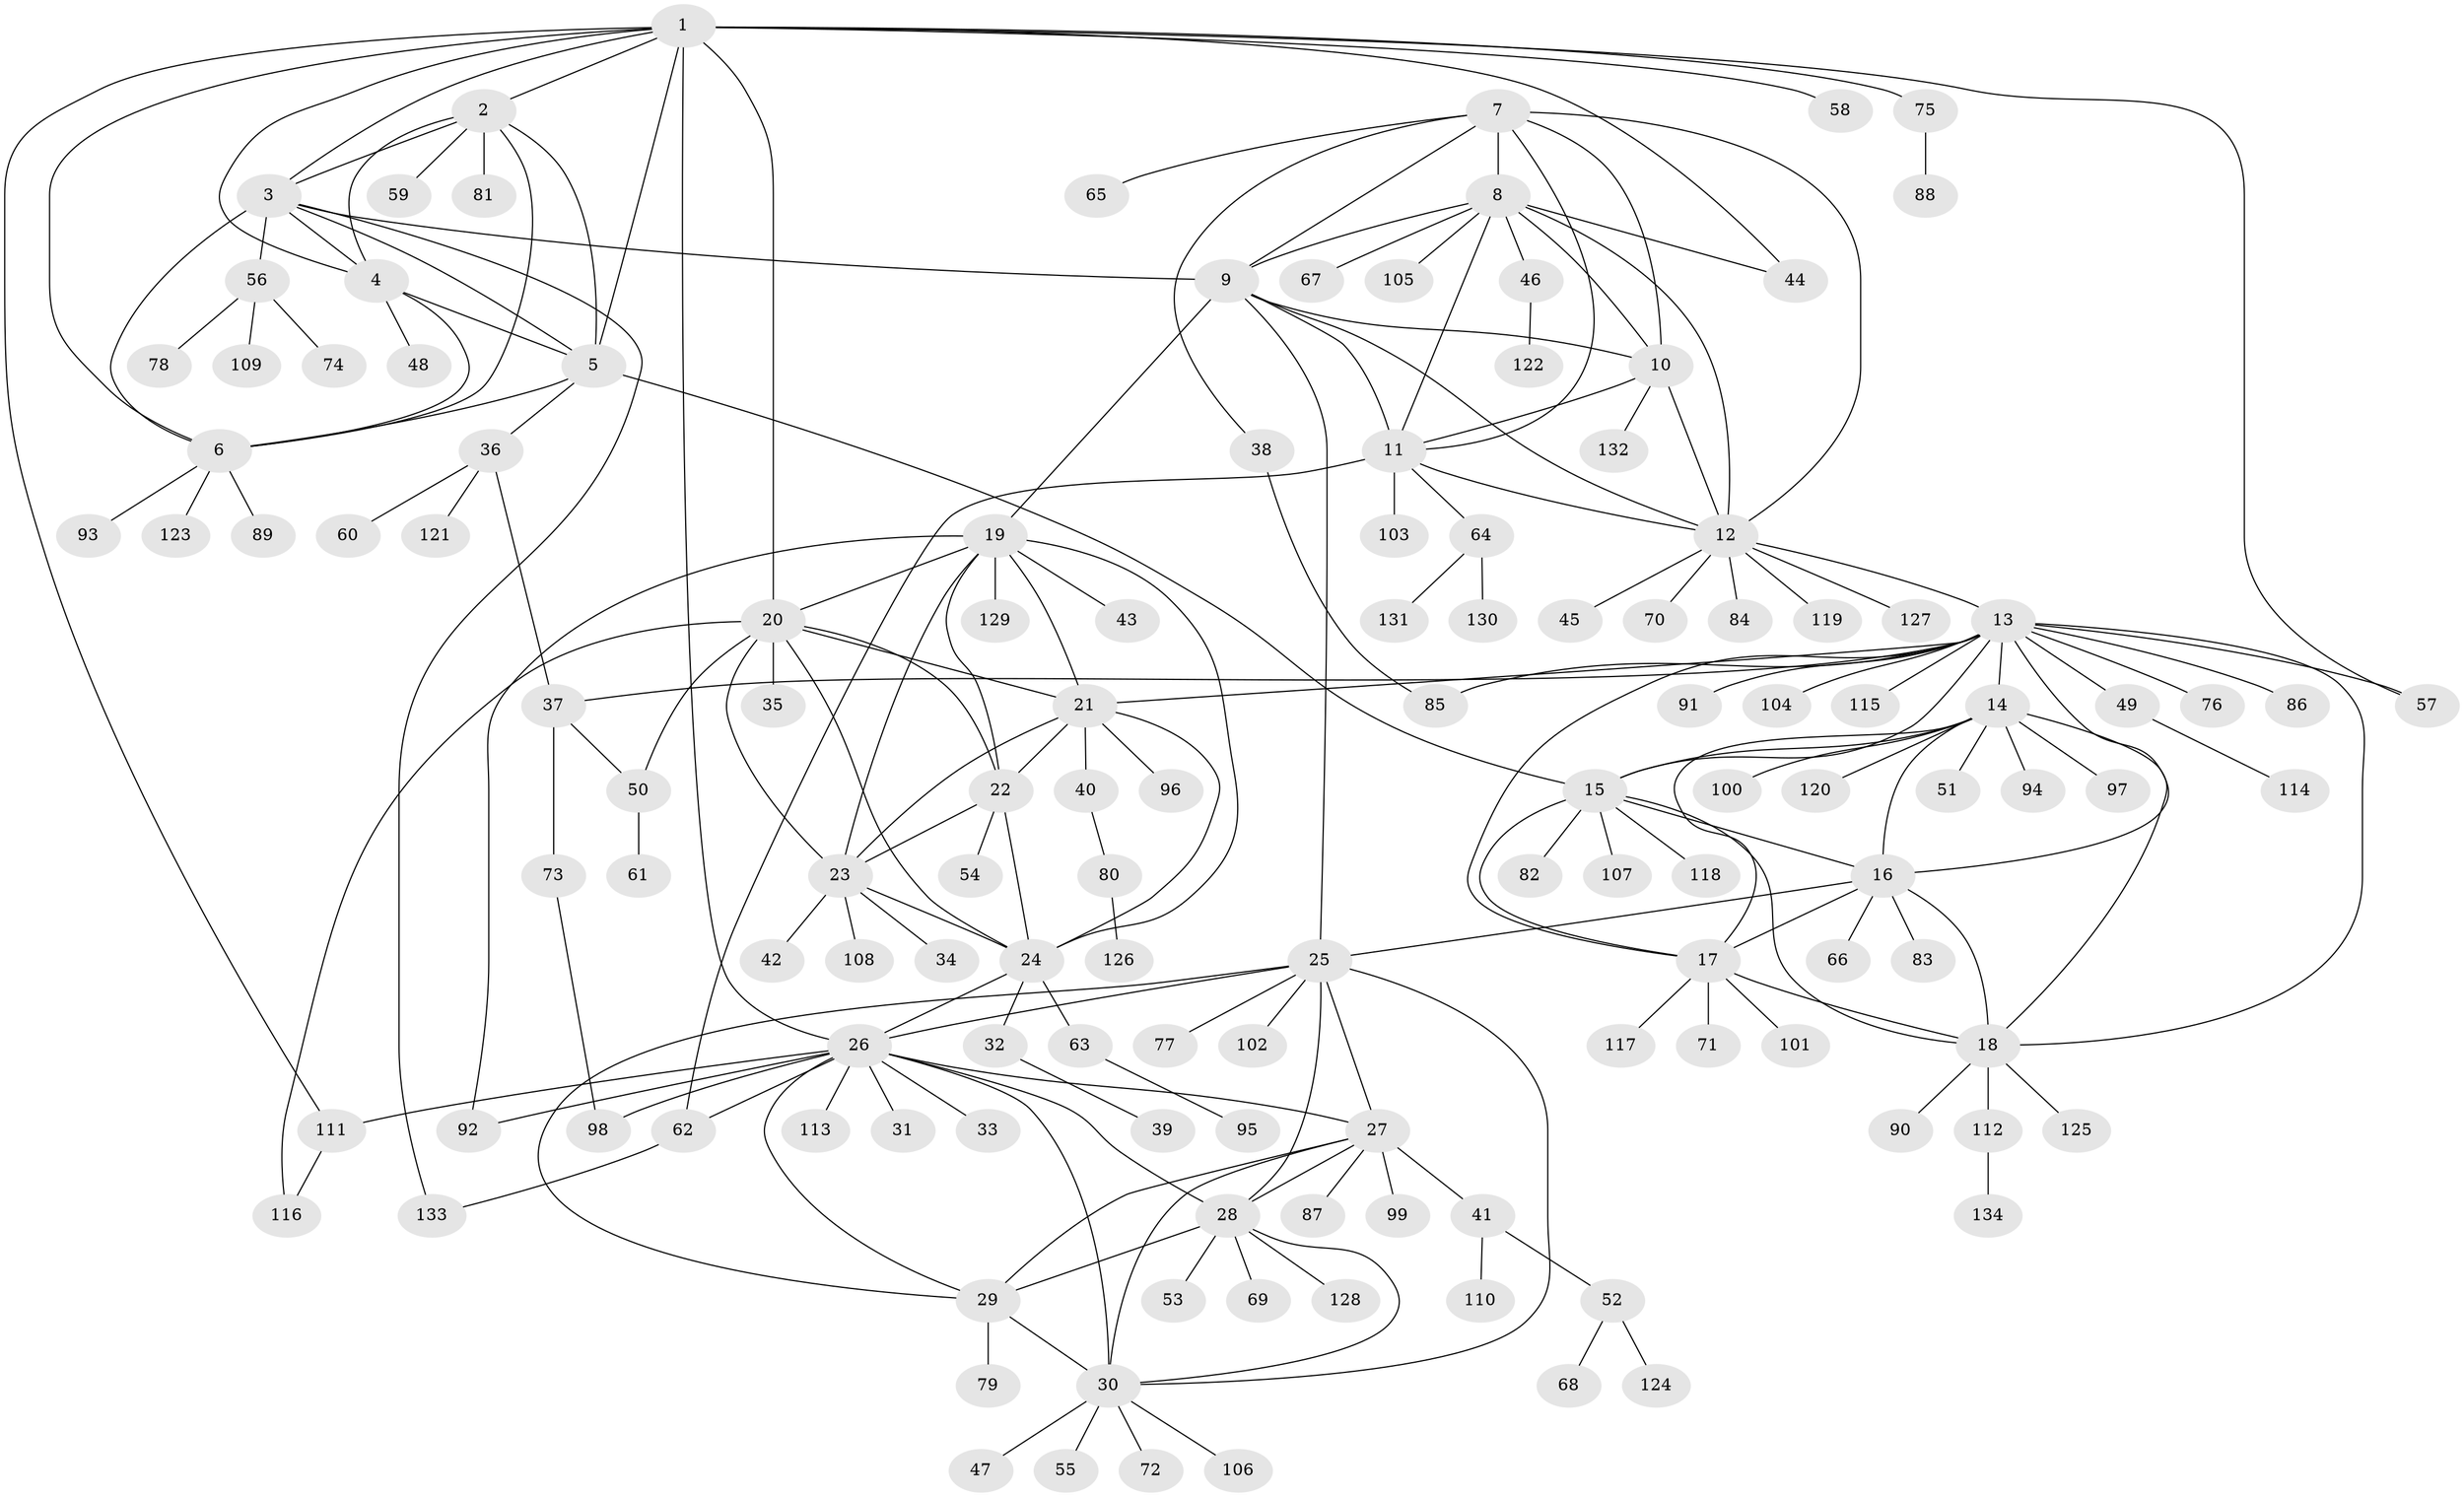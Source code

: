 // coarse degree distribution, {1: 0.6511627906976745, 10: 0.06976744186046512, 6: 0.046511627906976744, 2: 0.06976744186046512, 9: 0.023255813953488372, 3: 0.046511627906976744, 4: 0.046511627906976744, 12: 0.023255813953488372, 7: 0.023255813953488372}
// Generated by graph-tools (version 1.1) at 2025/37/03/04/25 23:37:32]
// undirected, 134 vertices, 200 edges
graph export_dot {
  node [color=gray90,style=filled];
  1;
  2;
  3;
  4;
  5;
  6;
  7;
  8;
  9;
  10;
  11;
  12;
  13;
  14;
  15;
  16;
  17;
  18;
  19;
  20;
  21;
  22;
  23;
  24;
  25;
  26;
  27;
  28;
  29;
  30;
  31;
  32;
  33;
  34;
  35;
  36;
  37;
  38;
  39;
  40;
  41;
  42;
  43;
  44;
  45;
  46;
  47;
  48;
  49;
  50;
  51;
  52;
  53;
  54;
  55;
  56;
  57;
  58;
  59;
  60;
  61;
  62;
  63;
  64;
  65;
  66;
  67;
  68;
  69;
  70;
  71;
  72;
  73;
  74;
  75;
  76;
  77;
  78;
  79;
  80;
  81;
  82;
  83;
  84;
  85;
  86;
  87;
  88;
  89;
  90;
  91;
  92;
  93;
  94;
  95;
  96;
  97;
  98;
  99;
  100;
  101;
  102;
  103;
  104;
  105;
  106;
  107;
  108;
  109;
  110;
  111;
  112;
  113;
  114;
  115;
  116;
  117;
  118;
  119;
  120;
  121;
  122;
  123;
  124;
  125;
  126;
  127;
  128;
  129;
  130;
  131;
  132;
  133;
  134;
  1 -- 2;
  1 -- 3;
  1 -- 4;
  1 -- 5;
  1 -- 6;
  1 -- 20;
  1 -- 26;
  1 -- 44;
  1 -- 57;
  1 -- 58;
  1 -- 75;
  1 -- 111;
  2 -- 3;
  2 -- 4;
  2 -- 5;
  2 -- 6;
  2 -- 59;
  2 -- 81;
  3 -- 4;
  3 -- 5;
  3 -- 6;
  3 -- 9;
  3 -- 56;
  3 -- 133;
  4 -- 5;
  4 -- 6;
  4 -- 48;
  5 -- 6;
  5 -- 15;
  5 -- 36;
  6 -- 89;
  6 -- 93;
  6 -- 123;
  7 -- 8;
  7 -- 9;
  7 -- 10;
  7 -- 11;
  7 -- 12;
  7 -- 38;
  7 -- 65;
  8 -- 9;
  8 -- 10;
  8 -- 11;
  8 -- 12;
  8 -- 44;
  8 -- 46;
  8 -- 67;
  8 -- 105;
  9 -- 10;
  9 -- 11;
  9 -- 12;
  9 -- 19;
  9 -- 25;
  10 -- 11;
  10 -- 12;
  10 -- 132;
  11 -- 12;
  11 -- 62;
  11 -- 64;
  11 -- 103;
  12 -- 13;
  12 -- 45;
  12 -- 70;
  12 -- 84;
  12 -- 119;
  12 -- 127;
  13 -- 14;
  13 -- 15;
  13 -- 16;
  13 -- 17;
  13 -- 18;
  13 -- 21;
  13 -- 37;
  13 -- 49;
  13 -- 57;
  13 -- 76;
  13 -- 85;
  13 -- 86;
  13 -- 91;
  13 -- 104;
  13 -- 115;
  14 -- 15;
  14 -- 16;
  14 -- 17;
  14 -- 18;
  14 -- 51;
  14 -- 94;
  14 -- 97;
  14 -- 100;
  14 -- 120;
  15 -- 16;
  15 -- 17;
  15 -- 18;
  15 -- 82;
  15 -- 107;
  15 -- 118;
  16 -- 17;
  16 -- 18;
  16 -- 25;
  16 -- 66;
  16 -- 83;
  17 -- 18;
  17 -- 71;
  17 -- 101;
  17 -- 117;
  18 -- 90;
  18 -- 112;
  18 -- 125;
  19 -- 20;
  19 -- 21;
  19 -- 22;
  19 -- 23;
  19 -- 24;
  19 -- 43;
  19 -- 92;
  19 -- 129;
  20 -- 21;
  20 -- 22;
  20 -- 23;
  20 -- 24;
  20 -- 35;
  20 -- 50;
  20 -- 116;
  21 -- 22;
  21 -- 23;
  21 -- 24;
  21 -- 40;
  21 -- 96;
  22 -- 23;
  22 -- 24;
  22 -- 54;
  23 -- 24;
  23 -- 34;
  23 -- 42;
  23 -- 108;
  24 -- 26;
  24 -- 32;
  24 -- 63;
  25 -- 26;
  25 -- 27;
  25 -- 28;
  25 -- 29;
  25 -- 30;
  25 -- 77;
  25 -- 102;
  26 -- 27;
  26 -- 28;
  26 -- 29;
  26 -- 30;
  26 -- 31;
  26 -- 33;
  26 -- 62;
  26 -- 92;
  26 -- 98;
  26 -- 111;
  26 -- 113;
  27 -- 28;
  27 -- 29;
  27 -- 30;
  27 -- 41;
  27 -- 87;
  27 -- 99;
  28 -- 29;
  28 -- 30;
  28 -- 53;
  28 -- 69;
  28 -- 128;
  29 -- 30;
  29 -- 79;
  30 -- 47;
  30 -- 55;
  30 -- 72;
  30 -- 106;
  32 -- 39;
  36 -- 37;
  36 -- 60;
  36 -- 121;
  37 -- 50;
  37 -- 73;
  38 -- 85;
  40 -- 80;
  41 -- 52;
  41 -- 110;
  46 -- 122;
  49 -- 114;
  50 -- 61;
  52 -- 68;
  52 -- 124;
  56 -- 74;
  56 -- 78;
  56 -- 109;
  62 -- 133;
  63 -- 95;
  64 -- 130;
  64 -- 131;
  73 -- 98;
  75 -- 88;
  80 -- 126;
  111 -- 116;
  112 -- 134;
}
